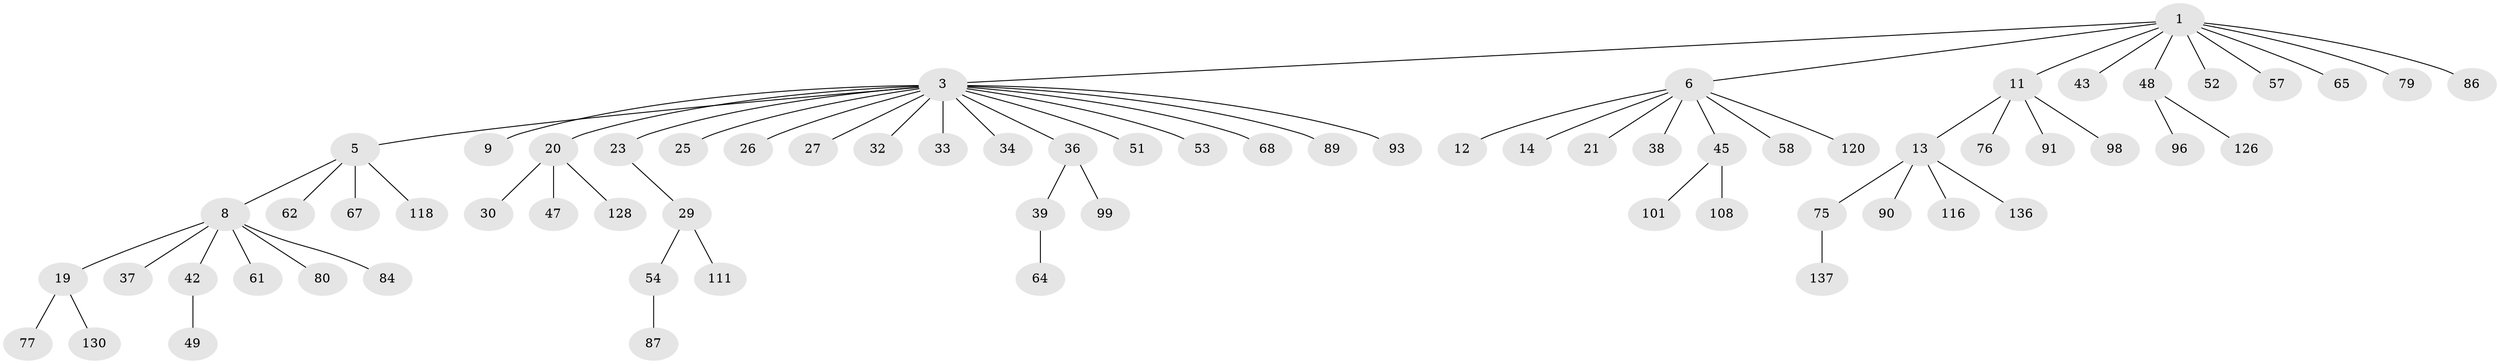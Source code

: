 // original degree distribution, {7: 0.02127659574468085, 5: 0.06382978723404255, 9: 0.0070921985815602835, 3: 0.1276595744680851, 1: 0.5460992907801419, 4: 0.028368794326241134, 2: 0.20567375886524822}
// Generated by graph-tools (version 1.1) at 2025/15/03/09/25 04:15:27]
// undirected, 70 vertices, 69 edges
graph export_dot {
graph [start="1"]
  node [color=gray90,style=filled];
  1 [super="+2+50"];
  3 [super="+4+22+18+24"];
  5 [super="+7+16"];
  6 [super="+10+121+105+60+40"];
  8 [super="+15"];
  9;
  11 [super="+66+31+139"];
  12;
  13 [super="+28"];
  14;
  19 [super="+55"];
  20 [super="+83"];
  21;
  23 [super="+74"];
  25 [super="+125"];
  26;
  27;
  29 [super="+69+104"];
  30;
  32;
  33 [super="+63+133"];
  34;
  36 [super="+41+138+124"];
  37;
  38;
  39;
  42 [super="+44"];
  43 [super="+127+59"];
  45 [super="+46"];
  47;
  48 [super="+114"];
  49;
  51;
  52;
  53;
  54 [super="+94"];
  57;
  58 [super="+70"];
  61;
  62;
  64 [super="+107"];
  65;
  67;
  68 [super="+119"];
  75 [super="+88"];
  76;
  77 [super="+134"];
  79;
  80 [super="+106"];
  84 [super="+100"];
  86;
  87;
  89;
  90;
  91 [super="+140"];
  93;
  96;
  98;
  99;
  101;
  108;
  111 [super="+132"];
  116;
  118;
  120;
  126;
  128;
  130;
  136;
  137;
  1 -- 6;
  1 -- 11;
  1 -- 48;
  1 -- 52;
  1 -- 65;
  1 -- 3;
  1 -- 57;
  1 -- 43;
  1 -- 79;
  1 -- 86;
  3 -- 20;
  3 -- 32;
  3 -- 89;
  3 -- 33;
  3 -- 68;
  3 -- 36;
  3 -- 5;
  3 -- 9;
  3 -- 53;
  3 -- 23;
  3 -- 27;
  3 -- 93;
  3 -- 25;
  3 -- 26;
  3 -- 34;
  3 -- 51;
  5 -- 62;
  5 -- 118;
  5 -- 8;
  5 -- 67;
  6 -- 12;
  6 -- 14;
  6 -- 45;
  6 -- 21;
  6 -- 38;
  6 -- 120;
  6 -- 58;
  8 -- 37;
  8 -- 80;
  8 -- 19;
  8 -- 84;
  8 -- 42;
  8 -- 61;
  11 -- 13;
  11 -- 76;
  11 -- 91;
  11 -- 98;
  13 -- 75;
  13 -- 90;
  13 -- 136;
  13 -- 116;
  19 -- 130;
  19 -- 77;
  20 -- 30;
  20 -- 47;
  20 -- 128;
  23 -- 29;
  29 -- 54;
  29 -- 111;
  36 -- 39;
  36 -- 99;
  39 -- 64;
  42 -- 49;
  45 -- 101;
  45 -- 108;
  48 -- 96;
  48 -- 126;
  54 -- 87;
  75 -- 137;
}

